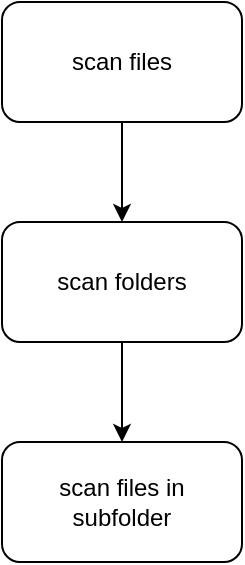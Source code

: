 <mxfile version="13.7.9" type="device"><diagram id="DvjrntwzNtglYQLdt57u" name="Page-1"><mxGraphModel dx="1422" dy="832" grid="1" gridSize="10" guides="1" tooltips="1" connect="1" arrows="1" fold="1" page="1" pageScale="1" pageWidth="850" pageHeight="1100" math="0" shadow="0"><root><mxCell id="0"/><mxCell id="1" parent="0"/><mxCell id="8RWDIQ7rY5mCa1NL1jdJ-4" value="" style="edgeStyle=orthogonalEdgeStyle;rounded=0;orthogonalLoop=1;jettySize=auto;html=1;" edge="1" parent="1" source="8RWDIQ7rY5mCa1NL1jdJ-2" target="8RWDIQ7rY5mCa1NL1jdJ-3"><mxGeometry relative="1" as="geometry"/></mxCell><mxCell id="8RWDIQ7rY5mCa1NL1jdJ-2" value="scan files" style="rounded=1;whiteSpace=wrap;html=1;" vertex="1" parent="1"><mxGeometry x="365" y="70" width="120" height="60" as="geometry"/></mxCell><mxCell id="8RWDIQ7rY5mCa1NL1jdJ-6" value="" style="edgeStyle=orthogonalEdgeStyle;rounded=0;orthogonalLoop=1;jettySize=auto;html=1;" edge="1" parent="1" source="8RWDIQ7rY5mCa1NL1jdJ-3" target="8RWDIQ7rY5mCa1NL1jdJ-5"><mxGeometry relative="1" as="geometry"/></mxCell><mxCell id="8RWDIQ7rY5mCa1NL1jdJ-3" value="scan folders" style="rounded=1;whiteSpace=wrap;html=1;" vertex="1" parent="1"><mxGeometry x="365" y="180" width="120" height="60" as="geometry"/></mxCell><mxCell id="8RWDIQ7rY5mCa1NL1jdJ-5" value="scan files in &lt;br&gt;subfolder" style="rounded=1;whiteSpace=wrap;html=1;" vertex="1" parent="1"><mxGeometry x="365" y="290" width="120" height="60" as="geometry"/></mxCell></root></mxGraphModel></diagram></mxfile>